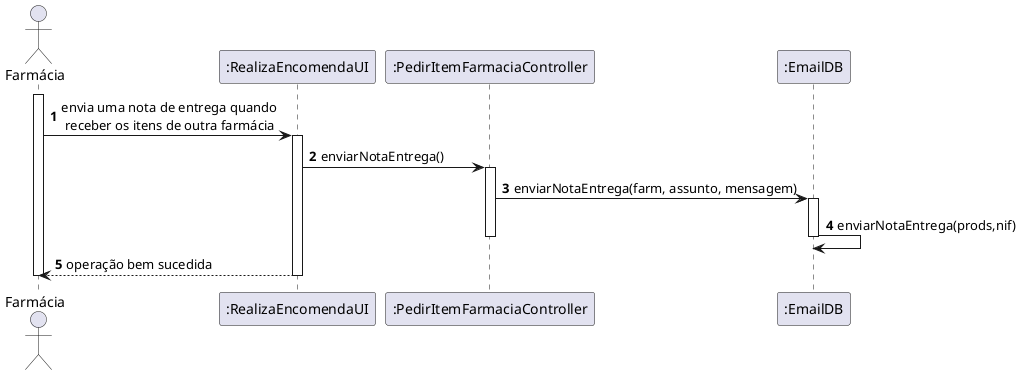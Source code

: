 @startuml
autonumber

actor "Farmácia" as FARM
participant ":RealizaEncomendaUI" as UI
participant ":PedirItemFarmaciaController" as CTL
participant ":EmailDB" as FDB

activate FARM
FARM -> UI : envia uma nota de entrega quando \n receber os itens de outra farmácia
activate UI
UI -> CTL : enviarNotaEntrega()
activate CTL

CTL -> FDB : enviarNotaEntrega(farm, assunto, mensagem)
activate FDB

FDB -> FDB : enviarNotaEntrega(prods,nif)

deactivate FDB

deactivate CTL

UI --> FARM : operação bem sucedida
deactivate UI

deactivate FARM
@enduml